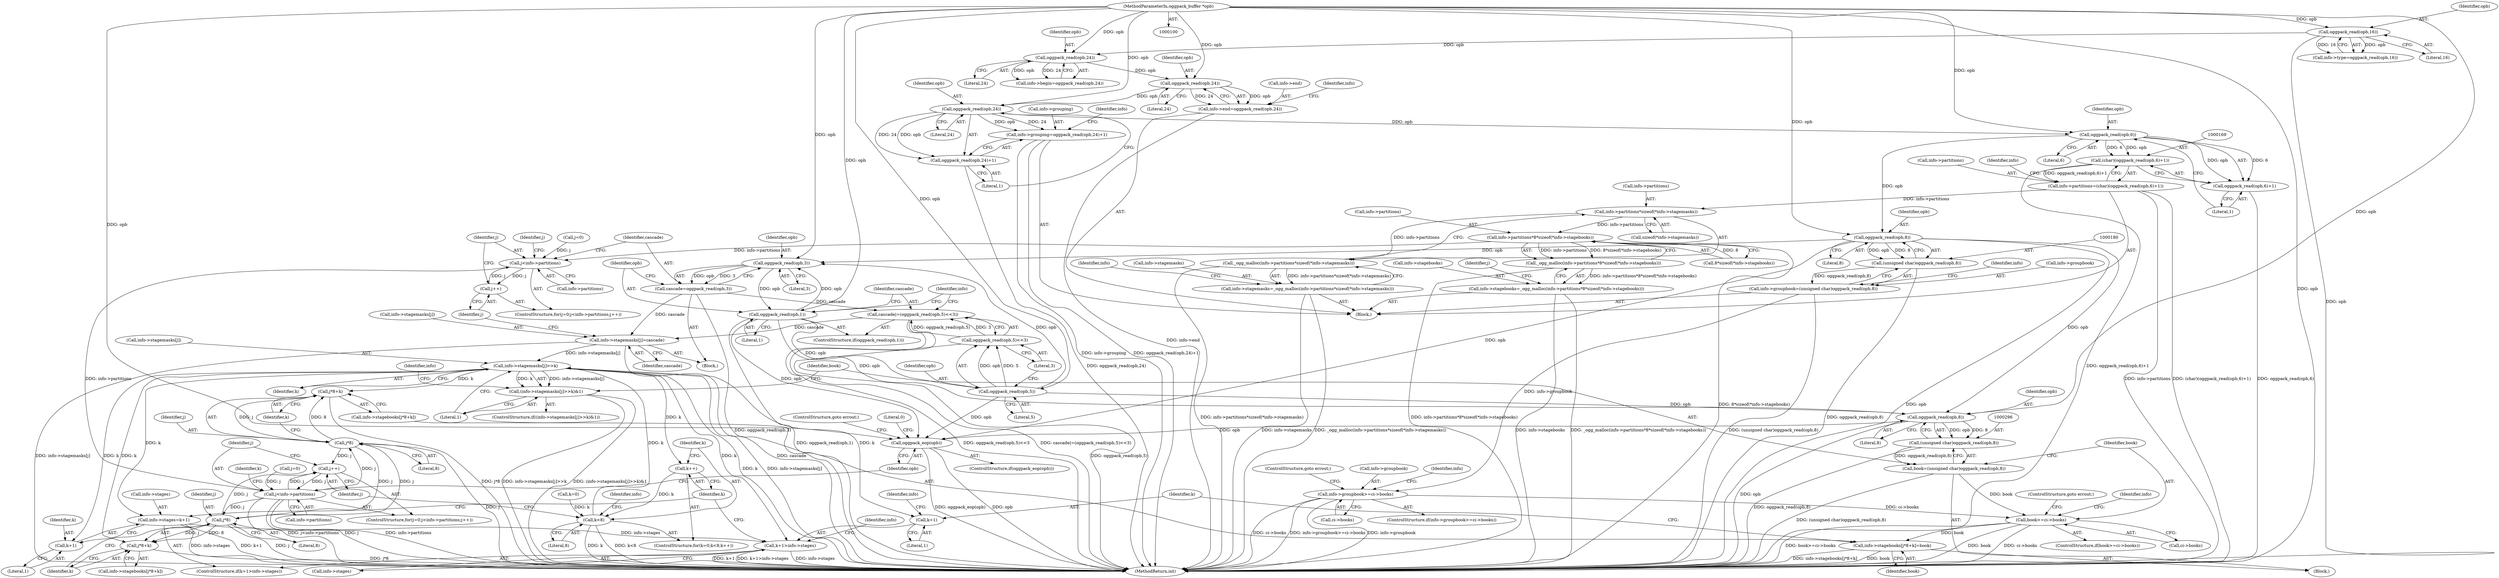 digraph "0_Android_659030a2e80c38fb8da0a4eb68695349eec6778b_0@API" {
"1000152" [label="(Call,oggpack_read(opb,24))"];
"1000145" [label="(Call,oggpack_read(opb,24))"];
"1000125" [label="(Call,oggpack_read(opb,16))"];
"1000103" [label="(MethodParameterIn,oggpack_buffer *opb)"];
"1000148" [label="(Call,info->end=oggpack_read(opb,24))"];
"1000160" [label="(Call,oggpack_read(opb,24))"];
"1000155" [label="(Call,info->grouping=oggpack_read(opb,24)+1)"];
"1000159" [label="(Call,oggpack_read(opb,24)+1)"];
"1000171" [label="(Call,oggpack_read(opb,6))"];
"1000168" [label="(Call,(char)(oggpack_read(opb,6)+1))"];
"1000164" [label="(Call,info->partitions=(char)(oggpack_read(opb,6)+1))"];
"1000198" [label="(Call,info->partitions*sizeof(*info->stagemasks))"];
"1000197" [label="(Call,_ogg_malloc(info->partitions*sizeof(*info->stagemasks)))"];
"1000193" [label="(Call,info->stagemasks=_ogg_malloc(info->partitions*sizeof(*info->stagemasks)))"];
"1000212" [label="(Call,info->partitions*8*sizeof(*info->stagebooks))"];
"1000211" [label="(Call,_ogg_malloc(info->partitions*8*sizeof(*info->stagebooks)))"];
"1000207" [label="(Call,info->stagebooks=_ogg_malloc(info->partitions*8*sizeof(*info->stagebooks)))"];
"1000227" [label="(Call,j<info->partitions)"];
"1000232" [label="(Call,j++)"];
"1000263" [label="(Call,j<info->partitions)"];
"1000268" [label="(Call,j++)"];
"1000313" [label="(Call,j*8)"];
"1000312" [label="(Call,j*8+k)"];
"1000340" [label="(Call,j*8)"];
"1000339" [label="(Call,j*8+k)"];
"1000170" [label="(Call,oggpack_read(opb,6)+1)"];
"1000181" [label="(Call,oggpack_read(opb,8))"];
"1000179" [label="(Call,(unsigned char)oggpack_read(opb,8))"];
"1000175" [label="(Call,info->groupbook=(unsigned char)oggpack_read(opb,8))"];
"1000185" [label="(Call,info->groupbook>=ci->books)"];
"1000301" [label="(Call,book>=ci->books)"];
"1000307" [label="(Call,info->stagebooks[j*8+k]=book)"];
"1000238" [label="(Call,oggpack_read(opb,3))"];
"1000236" [label="(Call,cascade=oggpack_read(opb,3))"];
"1000245" [label="(Call,cascade|=(oggpack_read(opb,5)<<3))"];
"1000252" [label="(Call,info->stagemasks[j]=cascade)"];
"1000283" [label="(Call,info->stagemasks[j]>>k)"];
"1000278" [label="(Call,k++)"];
"1000275" [label="(Call,k<8)"];
"1000282" [label="(Call,(info->stagemasks[j]>>k)&1)"];
"1000319" [label="(Call,k+1>info->stages)"];
"1000320" [label="(Call,k+1)"];
"1000326" [label="(Call,info->stages=k+1)"];
"1000330" [label="(Call,k+1)"];
"1000242" [label="(Call,oggpack_read(opb,1))"];
"1000248" [label="(Call,oggpack_read(opb,5))"];
"1000247" [label="(Call,oggpack_read(opb,5)<<3)"];
"1000297" [label="(Call,oggpack_read(opb,8))"];
"1000295" [label="(Call,(unsigned char)oggpack_read(opb,8))"];
"1000293" [label="(Call,book=(unsigned char)oggpack_read(opb,8))"];
"1000346" [label="(Call,oggpack_eop(opb))"];
"1000345" [label="(ControlStructure,if(oggpack_eop(opb)))"];
"1000195" [label="(Identifier,info)"];
"1000104" [label="(Block,)"];
"1000340" [label="(Call,j*8)"];
"1000225" [label="(Identifier,j)"];
"1000276" [label="(Identifier,k)"];
"1000172" [label="(Identifier,opb)"];
"1000281" [label="(ControlStructure,if((info->stagemasks[j]>>k)&1))"];
"1000234" [label="(Block,)"];
"1000103" [label="(MethodParameterIn,oggpack_buffer *opb)"];
"1000268" [label="(Call,j++)"];
"1000251" [label="(Literal,3)"];
"1000162" [label="(Literal,24)"];
"1000248" [label="(Call,oggpack_read(opb,5))"];
"1000314" [label="(Identifier,j)"];
"1000242" [label="(Call,oggpack_read(opb,1))"];
"1000194" [label="(Call,info->stagemasks)"];
"1000175" [label="(Call,info->groupbook=(unsigned char)oggpack_read(opb,8))"];
"1000271" [label="(ControlStructure,for(k=0;k<8;k++))"];
"1000198" [label="(Call,info->partitions*sizeof(*info->stagemasks))"];
"1000176" [label="(Call,info->groupbook)"];
"1000263" [label="(Call,j<info->partitions)"];
"1000260" [label="(Call,j=0)"];
"1000212" [label="(Call,info->partitions*8*sizeof(*info->stagebooks))"];
"1000253" [label="(Call,info->stagemasks[j])"];
"1000181" [label="(Call,oggpack_read(opb,8))"];
"1000321" [label="(Identifier,k)"];
"1000275" [label="(Call,k<8)"];
"1000154" [label="(Literal,24)"];
"1000224" [label="(Call,j=0)"];
"1000182" [label="(Identifier,opb)"];
"1000320" [label="(Call,k+1)"];
"1000152" [label="(Call,oggpack_read(opb,24))"];
"1000246" [label="(Identifier,cascade)"];
"1000243" [label="(Identifier,opb)"];
"1000316" [label="(Identifier,k)"];
"1000165" [label="(Call,info->partitions)"];
"1000240" [label="(Literal,3)"];
"1000331" [label="(Identifier,k)"];
"1000207" [label="(Call,info->stagebooks=_ogg_malloc(info->partitions*8*sizeof(*info->stagebooks)))"];
"1000247" [label="(Call,oggpack_read(opb,5)<<3)"];
"1000279" [label="(Identifier,k)"];
"1000289" [label="(Identifier,k)"];
"1000121" [label="(Call,info->type=oggpack_read(opb,16))"];
"1000193" [label="(Call,info->stagemasks=_ogg_malloc(info->partitions*sizeof(*info->stagemasks)))"];
"1000342" [label="(Literal,8)"];
"1000126" [label="(Identifier,opb)"];
"1000313" [label="(Call,j*8)"];
"1000216" [label="(Call,8*sizeof(*info->stagebooks))"];
"1000147" [label="(Literal,24)"];
"1000148" [label="(Call,info->end=oggpack_read(opb,24))"];
"1000239" [label="(Identifier,opb)"];
"1000319" [label="(Call,k+1>info->stages)"];
"1000326" [label="(Call,info->stages=k+1)"];
"1000145" [label="(Call,oggpack_read(opb,24))"];
"1000177" [label="(Identifier,info)"];
"1000146" [label="(Identifier,opb)"];
"1000168" [label="(Call,(char)(oggpack_read(opb,6)+1))"];
"1000161" [label="(Identifier,opb)"];
"1000356" [label="(MethodReturn,int)"];
"1000286" [label="(Identifier,info)"];
"1000156" [label="(Call,info->grouping)"];
"1000269" [label="(Identifier,j)"];
"1000227" [label="(Call,j<info->partitions)"];
"1000273" [label="(Identifier,k)"];
"1000312" [label="(Call,j*8+k)"];
"1000149" [label="(Call,info->end)"];
"1000315" [label="(Literal,8)"];
"1000163" [label="(Literal,1)"];
"1000155" [label="(Call,info->grouping=oggpack_read(opb,24)+1)"];
"1000250" [label="(Literal,5)"];
"1000297" [label="(Call,oggpack_read(opb,8))"];
"1000350" [label="(Literal,0)"];
"1000328" [label="(Identifier,info)"];
"1000125" [label="(Call,oggpack_read(opb,16))"];
"1000327" [label="(Call,info->stages)"];
"1000295" [label="(Call,(unsigned char)oggpack_read(opb,8))"];
"1000192" [label="(ControlStructure,goto errout;)"];
"1000332" [label="(Literal,1)"];
"1000278" [label="(Call,k++)"];
"1000318" [label="(ControlStructure,if(k+1>info->stages))"];
"1000153" [label="(Identifier,opb)"];
"1000228" [label="(Identifier,j)"];
"1000236" [label="(Call,cascade=oggpack_read(opb,3))"];
"1000277" [label="(Literal,8)"];
"1000187" [label="(Identifier,info)"];
"1000343" [label="(Identifier,k)"];
"1000233" [label="(Identifier,j)"];
"1000294" [label="(Identifier,book)"];
"1000282" [label="(Call,(info->stagemasks[j]>>k)&1)"];
"1000232" [label="(Call,j++)"];
"1000335" [label="(Call,info->stagebooks[j*8+k])"];
"1000164" [label="(Call,info->partitions=(char)(oggpack_read(opb,6)+1))"];
"1000245" [label="(Call,cascade|=(oggpack_read(opb,5)<<3))"];
"1000324" [label="(Identifier,info)"];
"1000171" [label="(Call,oggpack_read(opb,6))"];
"1000308" [label="(Call,info->stagebooks[j*8+k])"];
"1000238" [label="(Call,oggpack_read(opb,3))"];
"1000209" [label="(Identifier,info)"];
"1000261" [label="(Identifier,j)"];
"1000197" [label="(Call,_ogg_malloc(info->partitions*sizeof(*info->stagemasks)))"];
"1000307" [label="(Call,info->stagebooks[j*8+k]=book)"];
"1000249" [label="(Identifier,opb)"];
"1000184" [label="(ControlStructure,if(info->groupbook>=ci->books))"];
"1000264" [label="(Identifier,j)"];
"1000244" [label="(Literal,1)"];
"1000229" [label="(Call,info->partitions)"];
"1000166" [label="(Identifier,info)"];
"1000348" [label="(ControlStructure,goto errout;)"];
"1000272" [label="(Call,k=0)"];
"1000341" [label="(Identifier,j)"];
"1000339" [label="(Call,j*8+k)"];
"1000170" [label="(Call,oggpack_read(opb,6)+1)"];
"1000186" [label="(Call,info->groupbook)"];
"1000300" [label="(ControlStructure,if(book>=ci->books))"];
"1000293" [label="(Call,book=(unsigned char)oggpack_read(opb,8))"];
"1000258" [label="(Identifier,cascade)"];
"1000283" [label="(Call,info->stagemasks[j]>>k)"];
"1000306" [label="(ControlStructure,goto errout;)"];
"1000160" [label="(Call,oggpack_read(opb,24))"];
"1000301" [label="(Call,book>=ci->books)"];
"1000241" [label="(ControlStructure,if(oggpack_read(opb,1)))"];
"1000346" [label="(Call,oggpack_eop(opb))"];
"1000223" [label="(ControlStructure,for(j=0;j<info->partitions;j++))"];
"1000208" [label="(Call,info->stagebooks)"];
"1000322" [label="(Literal,1)"];
"1000185" [label="(Call,info->groupbook>=ci->books)"];
"1000330" [label="(Call,k+1)"];
"1000157" [label="(Identifier,info)"];
"1000211" [label="(Call,_ogg_malloc(info->partitions*8*sizeof(*info->stagebooks)))"];
"1000179" [label="(Call,(unsigned char)oggpack_read(opb,8))"];
"1000183" [label="(Literal,8)"];
"1000317" [label="(Identifier,book)"];
"1000255" [label="(Identifier,info)"];
"1000290" [label="(Literal,1)"];
"1000291" [label="(Block,)"];
"1000299" [label="(Literal,8)"];
"1000310" [label="(Identifier,info)"];
"1000265" [label="(Call,info->partitions)"];
"1000298" [label="(Identifier,opb)"];
"1000303" [label="(Call,ci->books)"];
"1000202" [label="(Call,sizeof(*info->stagemasks))"];
"1000259" [label="(ControlStructure,for(j=0;j<info->partitions;j++))"];
"1000199" [label="(Call,info->partitions)"];
"1000323" [label="(Call,info->stages)"];
"1000284" [label="(Call,info->stagemasks[j])"];
"1000174" [label="(Literal,1)"];
"1000337" [label="(Identifier,info)"];
"1000237" [label="(Identifier,cascade)"];
"1000159" [label="(Call,oggpack_read(opb,24)+1)"];
"1000127" [label="(Literal,16)"];
"1000213" [label="(Call,info->partitions)"];
"1000252" [label="(Call,info->stagemasks[j]=cascade)"];
"1000347" [label="(Identifier,opb)"];
"1000141" [label="(Call,info->begin=oggpack_read(opb,24))"];
"1000302" [label="(Identifier,book)"];
"1000189" [label="(Call,ci->books)"];
"1000173" [label="(Literal,6)"];
"1000152" -> "1000148"  [label="AST: "];
"1000152" -> "1000154"  [label="CFG: "];
"1000153" -> "1000152"  [label="AST: "];
"1000154" -> "1000152"  [label="AST: "];
"1000148" -> "1000152"  [label="CFG: "];
"1000152" -> "1000148"  [label="DDG: opb"];
"1000152" -> "1000148"  [label="DDG: 24"];
"1000145" -> "1000152"  [label="DDG: opb"];
"1000103" -> "1000152"  [label="DDG: opb"];
"1000152" -> "1000160"  [label="DDG: opb"];
"1000145" -> "1000141"  [label="AST: "];
"1000145" -> "1000147"  [label="CFG: "];
"1000146" -> "1000145"  [label="AST: "];
"1000147" -> "1000145"  [label="AST: "];
"1000141" -> "1000145"  [label="CFG: "];
"1000145" -> "1000141"  [label="DDG: opb"];
"1000145" -> "1000141"  [label="DDG: 24"];
"1000125" -> "1000145"  [label="DDG: opb"];
"1000103" -> "1000145"  [label="DDG: opb"];
"1000125" -> "1000121"  [label="AST: "];
"1000125" -> "1000127"  [label="CFG: "];
"1000126" -> "1000125"  [label="AST: "];
"1000127" -> "1000125"  [label="AST: "];
"1000121" -> "1000125"  [label="CFG: "];
"1000125" -> "1000356"  [label="DDG: opb"];
"1000125" -> "1000121"  [label="DDG: opb"];
"1000125" -> "1000121"  [label="DDG: 16"];
"1000103" -> "1000125"  [label="DDG: opb"];
"1000103" -> "1000100"  [label="AST: "];
"1000103" -> "1000356"  [label="DDG: opb"];
"1000103" -> "1000160"  [label="DDG: opb"];
"1000103" -> "1000171"  [label="DDG: opb"];
"1000103" -> "1000181"  [label="DDG: opb"];
"1000103" -> "1000238"  [label="DDG: opb"];
"1000103" -> "1000242"  [label="DDG: opb"];
"1000103" -> "1000248"  [label="DDG: opb"];
"1000103" -> "1000297"  [label="DDG: opb"];
"1000103" -> "1000346"  [label="DDG: opb"];
"1000148" -> "1000104"  [label="AST: "];
"1000149" -> "1000148"  [label="AST: "];
"1000157" -> "1000148"  [label="CFG: "];
"1000148" -> "1000356"  [label="DDG: info->end"];
"1000160" -> "1000159"  [label="AST: "];
"1000160" -> "1000162"  [label="CFG: "];
"1000161" -> "1000160"  [label="AST: "];
"1000162" -> "1000160"  [label="AST: "];
"1000163" -> "1000160"  [label="CFG: "];
"1000160" -> "1000155"  [label="DDG: opb"];
"1000160" -> "1000155"  [label="DDG: 24"];
"1000160" -> "1000159"  [label="DDG: opb"];
"1000160" -> "1000159"  [label="DDG: 24"];
"1000160" -> "1000171"  [label="DDG: opb"];
"1000155" -> "1000104"  [label="AST: "];
"1000155" -> "1000159"  [label="CFG: "];
"1000156" -> "1000155"  [label="AST: "];
"1000159" -> "1000155"  [label="AST: "];
"1000166" -> "1000155"  [label="CFG: "];
"1000155" -> "1000356"  [label="DDG: oggpack_read(opb,24)+1"];
"1000155" -> "1000356"  [label="DDG: info->grouping"];
"1000159" -> "1000163"  [label="CFG: "];
"1000163" -> "1000159"  [label="AST: "];
"1000159" -> "1000356"  [label="DDG: oggpack_read(opb,24)"];
"1000171" -> "1000170"  [label="AST: "];
"1000171" -> "1000173"  [label="CFG: "];
"1000172" -> "1000171"  [label="AST: "];
"1000173" -> "1000171"  [label="AST: "];
"1000174" -> "1000171"  [label="CFG: "];
"1000171" -> "1000168"  [label="DDG: opb"];
"1000171" -> "1000168"  [label="DDG: 6"];
"1000171" -> "1000170"  [label="DDG: opb"];
"1000171" -> "1000170"  [label="DDG: 6"];
"1000171" -> "1000181"  [label="DDG: opb"];
"1000168" -> "1000164"  [label="AST: "];
"1000168" -> "1000170"  [label="CFG: "];
"1000169" -> "1000168"  [label="AST: "];
"1000170" -> "1000168"  [label="AST: "];
"1000164" -> "1000168"  [label="CFG: "];
"1000168" -> "1000356"  [label="DDG: oggpack_read(opb,6)+1"];
"1000168" -> "1000164"  [label="DDG: oggpack_read(opb,6)+1"];
"1000164" -> "1000104"  [label="AST: "];
"1000165" -> "1000164"  [label="AST: "];
"1000177" -> "1000164"  [label="CFG: "];
"1000164" -> "1000356"  [label="DDG: (char)(oggpack_read(opb,6)+1)"];
"1000164" -> "1000356"  [label="DDG: info->partitions"];
"1000164" -> "1000198"  [label="DDG: info->partitions"];
"1000198" -> "1000197"  [label="AST: "];
"1000198" -> "1000202"  [label="CFG: "];
"1000199" -> "1000198"  [label="AST: "];
"1000202" -> "1000198"  [label="AST: "];
"1000197" -> "1000198"  [label="CFG: "];
"1000198" -> "1000197"  [label="DDG: info->partitions"];
"1000198" -> "1000212"  [label="DDG: info->partitions"];
"1000197" -> "1000193"  [label="AST: "];
"1000193" -> "1000197"  [label="CFG: "];
"1000197" -> "1000356"  [label="DDG: info->partitions*sizeof(*info->stagemasks)"];
"1000197" -> "1000193"  [label="DDG: info->partitions*sizeof(*info->stagemasks)"];
"1000193" -> "1000104"  [label="AST: "];
"1000194" -> "1000193"  [label="AST: "];
"1000209" -> "1000193"  [label="CFG: "];
"1000193" -> "1000356"  [label="DDG: info->stagemasks"];
"1000193" -> "1000356"  [label="DDG: _ogg_malloc(info->partitions*sizeof(*info->stagemasks))"];
"1000212" -> "1000211"  [label="AST: "];
"1000212" -> "1000216"  [label="CFG: "];
"1000213" -> "1000212"  [label="AST: "];
"1000216" -> "1000212"  [label="AST: "];
"1000211" -> "1000212"  [label="CFG: "];
"1000212" -> "1000356"  [label="DDG: 8*sizeof(*info->stagebooks)"];
"1000212" -> "1000211"  [label="DDG: info->partitions"];
"1000212" -> "1000211"  [label="DDG: 8*sizeof(*info->stagebooks)"];
"1000216" -> "1000212"  [label="DDG: 8"];
"1000212" -> "1000227"  [label="DDG: info->partitions"];
"1000211" -> "1000207"  [label="AST: "];
"1000207" -> "1000211"  [label="CFG: "];
"1000211" -> "1000356"  [label="DDG: info->partitions*8*sizeof(*info->stagebooks)"];
"1000211" -> "1000207"  [label="DDG: info->partitions*8*sizeof(*info->stagebooks)"];
"1000207" -> "1000104"  [label="AST: "];
"1000208" -> "1000207"  [label="AST: "];
"1000225" -> "1000207"  [label="CFG: "];
"1000207" -> "1000356"  [label="DDG: info->stagebooks"];
"1000207" -> "1000356"  [label="DDG: _ogg_malloc(info->partitions*8*sizeof(*info->stagebooks))"];
"1000227" -> "1000223"  [label="AST: "];
"1000227" -> "1000229"  [label="CFG: "];
"1000228" -> "1000227"  [label="AST: "];
"1000229" -> "1000227"  [label="AST: "];
"1000237" -> "1000227"  [label="CFG: "];
"1000261" -> "1000227"  [label="CFG: "];
"1000224" -> "1000227"  [label="DDG: j"];
"1000232" -> "1000227"  [label="DDG: j"];
"1000227" -> "1000232"  [label="DDG: j"];
"1000227" -> "1000263"  [label="DDG: info->partitions"];
"1000232" -> "1000223"  [label="AST: "];
"1000232" -> "1000233"  [label="CFG: "];
"1000233" -> "1000232"  [label="AST: "];
"1000228" -> "1000232"  [label="CFG: "];
"1000263" -> "1000259"  [label="AST: "];
"1000263" -> "1000265"  [label="CFG: "];
"1000264" -> "1000263"  [label="AST: "];
"1000265" -> "1000263"  [label="AST: "];
"1000273" -> "1000263"  [label="CFG: "];
"1000347" -> "1000263"  [label="CFG: "];
"1000263" -> "1000356"  [label="DDG: info->partitions"];
"1000263" -> "1000356"  [label="DDG: j<info->partitions"];
"1000263" -> "1000356"  [label="DDG: j"];
"1000268" -> "1000263"  [label="DDG: j"];
"1000260" -> "1000263"  [label="DDG: j"];
"1000263" -> "1000268"  [label="DDG: j"];
"1000263" -> "1000313"  [label="DDG: j"];
"1000263" -> "1000340"  [label="DDG: j"];
"1000268" -> "1000259"  [label="AST: "];
"1000268" -> "1000269"  [label="CFG: "];
"1000269" -> "1000268"  [label="AST: "];
"1000264" -> "1000268"  [label="CFG: "];
"1000313" -> "1000268"  [label="DDG: j"];
"1000340" -> "1000268"  [label="DDG: j"];
"1000313" -> "1000312"  [label="AST: "];
"1000313" -> "1000315"  [label="CFG: "];
"1000314" -> "1000313"  [label="AST: "];
"1000315" -> "1000313"  [label="AST: "];
"1000316" -> "1000313"  [label="CFG: "];
"1000313" -> "1000356"  [label="DDG: j"];
"1000313" -> "1000312"  [label="DDG: j"];
"1000313" -> "1000312"  [label="DDG: 8"];
"1000340" -> "1000313"  [label="DDG: j"];
"1000313" -> "1000340"  [label="DDG: j"];
"1000312" -> "1000308"  [label="AST: "];
"1000312" -> "1000316"  [label="CFG: "];
"1000316" -> "1000312"  [label="AST: "];
"1000308" -> "1000312"  [label="CFG: "];
"1000312" -> "1000356"  [label="DDG: j*8"];
"1000283" -> "1000312"  [label="DDG: k"];
"1000340" -> "1000339"  [label="AST: "];
"1000340" -> "1000342"  [label="CFG: "];
"1000341" -> "1000340"  [label="AST: "];
"1000342" -> "1000340"  [label="AST: "];
"1000343" -> "1000340"  [label="CFG: "];
"1000340" -> "1000356"  [label="DDG: j"];
"1000340" -> "1000339"  [label="DDG: j"];
"1000340" -> "1000339"  [label="DDG: 8"];
"1000339" -> "1000335"  [label="AST: "];
"1000339" -> "1000343"  [label="CFG: "];
"1000343" -> "1000339"  [label="AST: "];
"1000335" -> "1000339"  [label="CFG: "];
"1000339" -> "1000356"  [label="DDG: j*8"];
"1000283" -> "1000339"  [label="DDG: k"];
"1000170" -> "1000174"  [label="CFG: "];
"1000174" -> "1000170"  [label="AST: "];
"1000170" -> "1000356"  [label="DDG: oggpack_read(opb,6)"];
"1000181" -> "1000179"  [label="AST: "];
"1000181" -> "1000183"  [label="CFG: "];
"1000182" -> "1000181"  [label="AST: "];
"1000183" -> "1000181"  [label="AST: "];
"1000179" -> "1000181"  [label="CFG: "];
"1000181" -> "1000356"  [label="DDG: opb"];
"1000181" -> "1000179"  [label="DDG: opb"];
"1000181" -> "1000179"  [label="DDG: 8"];
"1000181" -> "1000238"  [label="DDG: opb"];
"1000181" -> "1000297"  [label="DDG: opb"];
"1000181" -> "1000346"  [label="DDG: opb"];
"1000179" -> "1000175"  [label="AST: "];
"1000180" -> "1000179"  [label="AST: "];
"1000175" -> "1000179"  [label="CFG: "];
"1000179" -> "1000356"  [label="DDG: oggpack_read(opb,8)"];
"1000179" -> "1000175"  [label="DDG: oggpack_read(opb,8)"];
"1000175" -> "1000104"  [label="AST: "];
"1000176" -> "1000175"  [label="AST: "];
"1000187" -> "1000175"  [label="CFG: "];
"1000175" -> "1000356"  [label="DDG: (unsigned char)oggpack_read(opb,8)"];
"1000175" -> "1000185"  [label="DDG: info->groupbook"];
"1000185" -> "1000184"  [label="AST: "];
"1000185" -> "1000189"  [label="CFG: "];
"1000186" -> "1000185"  [label="AST: "];
"1000189" -> "1000185"  [label="AST: "];
"1000192" -> "1000185"  [label="CFG: "];
"1000195" -> "1000185"  [label="CFG: "];
"1000185" -> "1000356"  [label="DDG: info->groupbook>=ci->books"];
"1000185" -> "1000356"  [label="DDG: info->groupbook"];
"1000185" -> "1000356"  [label="DDG: ci->books"];
"1000185" -> "1000301"  [label="DDG: ci->books"];
"1000301" -> "1000300"  [label="AST: "];
"1000301" -> "1000303"  [label="CFG: "];
"1000302" -> "1000301"  [label="AST: "];
"1000303" -> "1000301"  [label="AST: "];
"1000306" -> "1000301"  [label="CFG: "];
"1000310" -> "1000301"  [label="CFG: "];
"1000301" -> "1000356"  [label="DDG: ci->books"];
"1000301" -> "1000356"  [label="DDG: book>=ci->books"];
"1000301" -> "1000356"  [label="DDG: book"];
"1000293" -> "1000301"  [label="DDG: book"];
"1000301" -> "1000307"  [label="DDG: book"];
"1000307" -> "1000291"  [label="AST: "];
"1000307" -> "1000317"  [label="CFG: "];
"1000308" -> "1000307"  [label="AST: "];
"1000317" -> "1000307"  [label="AST: "];
"1000321" -> "1000307"  [label="CFG: "];
"1000307" -> "1000356"  [label="DDG: info->stagebooks[j*8+k]"];
"1000307" -> "1000356"  [label="DDG: book"];
"1000238" -> "1000236"  [label="AST: "];
"1000238" -> "1000240"  [label="CFG: "];
"1000239" -> "1000238"  [label="AST: "];
"1000240" -> "1000238"  [label="AST: "];
"1000236" -> "1000238"  [label="CFG: "];
"1000238" -> "1000236"  [label="DDG: opb"];
"1000238" -> "1000236"  [label="DDG: 3"];
"1000242" -> "1000238"  [label="DDG: opb"];
"1000248" -> "1000238"  [label="DDG: opb"];
"1000238" -> "1000242"  [label="DDG: opb"];
"1000236" -> "1000234"  [label="AST: "];
"1000237" -> "1000236"  [label="AST: "];
"1000243" -> "1000236"  [label="CFG: "];
"1000236" -> "1000356"  [label="DDG: oggpack_read(opb,3)"];
"1000236" -> "1000245"  [label="DDG: cascade"];
"1000236" -> "1000252"  [label="DDG: cascade"];
"1000245" -> "1000241"  [label="AST: "];
"1000245" -> "1000247"  [label="CFG: "];
"1000246" -> "1000245"  [label="AST: "];
"1000247" -> "1000245"  [label="AST: "];
"1000255" -> "1000245"  [label="CFG: "];
"1000245" -> "1000356"  [label="DDG: cascade|=(oggpack_read(opb,5)<<3)"];
"1000245" -> "1000356"  [label="DDG: oggpack_read(opb,5)<<3"];
"1000247" -> "1000245"  [label="DDG: oggpack_read(opb,5)"];
"1000247" -> "1000245"  [label="DDG: 3"];
"1000245" -> "1000252"  [label="DDG: cascade"];
"1000252" -> "1000234"  [label="AST: "];
"1000252" -> "1000258"  [label="CFG: "];
"1000253" -> "1000252"  [label="AST: "];
"1000258" -> "1000252"  [label="AST: "];
"1000233" -> "1000252"  [label="CFG: "];
"1000252" -> "1000356"  [label="DDG: info->stagemasks[j]"];
"1000252" -> "1000356"  [label="DDG: cascade"];
"1000252" -> "1000283"  [label="DDG: info->stagemasks[j]"];
"1000283" -> "1000282"  [label="AST: "];
"1000283" -> "1000289"  [label="CFG: "];
"1000284" -> "1000283"  [label="AST: "];
"1000289" -> "1000283"  [label="AST: "];
"1000290" -> "1000283"  [label="CFG: "];
"1000283" -> "1000356"  [label="DDG: info->stagemasks[j]"];
"1000283" -> "1000356"  [label="DDG: k"];
"1000283" -> "1000278"  [label="DDG: k"];
"1000283" -> "1000282"  [label="DDG: info->stagemasks[j]"];
"1000283" -> "1000282"  [label="DDG: k"];
"1000275" -> "1000283"  [label="DDG: k"];
"1000283" -> "1000319"  [label="DDG: k"];
"1000283" -> "1000320"  [label="DDG: k"];
"1000283" -> "1000326"  [label="DDG: k"];
"1000283" -> "1000330"  [label="DDG: k"];
"1000278" -> "1000271"  [label="AST: "];
"1000278" -> "1000279"  [label="CFG: "];
"1000279" -> "1000278"  [label="AST: "];
"1000276" -> "1000278"  [label="CFG: "];
"1000278" -> "1000275"  [label="DDG: k"];
"1000275" -> "1000271"  [label="AST: "];
"1000275" -> "1000277"  [label="CFG: "];
"1000276" -> "1000275"  [label="AST: "];
"1000277" -> "1000275"  [label="AST: "];
"1000286" -> "1000275"  [label="CFG: "];
"1000269" -> "1000275"  [label="CFG: "];
"1000275" -> "1000356"  [label="DDG: k<8"];
"1000275" -> "1000356"  [label="DDG: k"];
"1000272" -> "1000275"  [label="DDG: k"];
"1000282" -> "1000281"  [label="AST: "];
"1000282" -> "1000290"  [label="CFG: "];
"1000290" -> "1000282"  [label="AST: "];
"1000294" -> "1000282"  [label="CFG: "];
"1000337" -> "1000282"  [label="CFG: "];
"1000282" -> "1000356"  [label="DDG: (info->stagemasks[j]>>k)&1"];
"1000282" -> "1000356"  [label="DDG: info->stagemasks[j]>>k"];
"1000319" -> "1000318"  [label="AST: "];
"1000319" -> "1000323"  [label="CFG: "];
"1000320" -> "1000319"  [label="AST: "];
"1000323" -> "1000319"  [label="AST: "];
"1000328" -> "1000319"  [label="CFG: "];
"1000279" -> "1000319"  [label="CFG: "];
"1000319" -> "1000356"  [label="DDG: k+1>info->stages"];
"1000319" -> "1000356"  [label="DDG: info->stages"];
"1000319" -> "1000356"  [label="DDG: k+1"];
"1000326" -> "1000319"  [label="DDG: info->stages"];
"1000320" -> "1000322"  [label="CFG: "];
"1000321" -> "1000320"  [label="AST: "];
"1000322" -> "1000320"  [label="AST: "];
"1000324" -> "1000320"  [label="CFG: "];
"1000326" -> "1000318"  [label="AST: "];
"1000326" -> "1000330"  [label="CFG: "];
"1000327" -> "1000326"  [label="AST: "];
"1000330" -> "1000326"  [label="AST: "];
"1000279" -> "1000326"  [label="CFG: "];
"1000326" -> "1000356"  [label="DDG: k+1"];
"1000326" -> "1000356"  [label="DDG: info->stages"];
"1000330" -> "1000332"  [label="CFG: "];
"1000331" -> "1000330"  [label="AST: "];
"1000332" -> "1000330"  [label="AST: "];
"1000242" -> "1000241"  [label="AST: "];
"1000242" -> "1000244"  [label="CFG: "];
"1000243" -> "1000242"  [label="AST: "];
"1000244" -> "1000242"  [label="AST: "];
"1000246" -> "1000242"  [label="CFG: "];
"1000255" -> "1000242"  [label="CFG: "];
"1000242" -> "1000356"  [label="DDG: oggpack_read(opb,1)"];
"1000242" -> "1000248"  [label="DDG: opb"];
"1000242" -> "1000297"  [label="DDG: opb"];
"1000242" -> "1000346"  [label="DDG: opb"];
"1000248" -> "1000247"  [label="AST: "];
"1000248" -> "1000250"  [label="CFG: "];
"1000249" -> "1000248"  [label="AST: "];
"1000250" -> "1000248"  [label="AST: "];
"1000251" -> "1000248"  [label="CFG: "];
"1000248" -> "1000247"  [label="DDG: opb"];
"1000248" -> "1000247"  [label="DDG: 5"];
"1000248" -> "1000297"  [label="DDG: opb"];
"1000248" -> "1000346"  [label="DDG: opb"];
"1000247" -> "1000251"  [label="CFG: "];
"1000251" -> "1000247"  [label="AST: "];
"1000247" -> "1000356"  [label="DDG: oggpack_read(opb,5)"];
"1000297" -> "1000295"  [label="AST: "];
"1000297" -> "1000299"  [label="CFG: "];
"1000298" -> "1000297"  [label="AST: "];
"1000299" -> "1000297"  [label="AST: "];
"1000295" -> "1000297"  [label="CFG: "];
"1000297" -> "1000356"  [label="DDG: opb"];
"1000297" -> "1000295"  [label="DDG: opb"];
"1000297" -> "1000295"  [label="DDG: 8"];
"1000297" -> "1000346"  [label="DDG: opb"];
"1000295" -> "1000293"  [label="AST: "];
"1000296" -> "1000295"  [label="AST: "];
"1000293" -> "1000295"  [label="CFG: "];
"1000295" -> "1000356"  [label="DDG: oggpack_read(opb,8)"];
"1000295" -> "1000293"  [label="DDG: oggpack_read(opb,8)"];
"1000293" -> "1000291"  [label="AST: "];
"1000294" -> "1000293"  [label="AST: "];
"1000302" -> "1000293"  [label="CFG: "];
"1000293" -> "1000356"  [label="DDG: (unsigned char)oggpack_read(opb,8)"];
"1000346" -> "1000345"  [label="AST: "];
"1000346" -> "1000347"  [label="CFG: "];
"1000347" -> "1000346"  [label="AST: "];
"1000348" -> "1000346"  [label="CFG: "];
"1000350" -> "1000346"  [label="CFG: "];
"1000346" -> "1000356"  [label="DDG: opb"];
"1000346" -> "1000356"  [label="DDG: oggpack_eop(opb)"];
}
